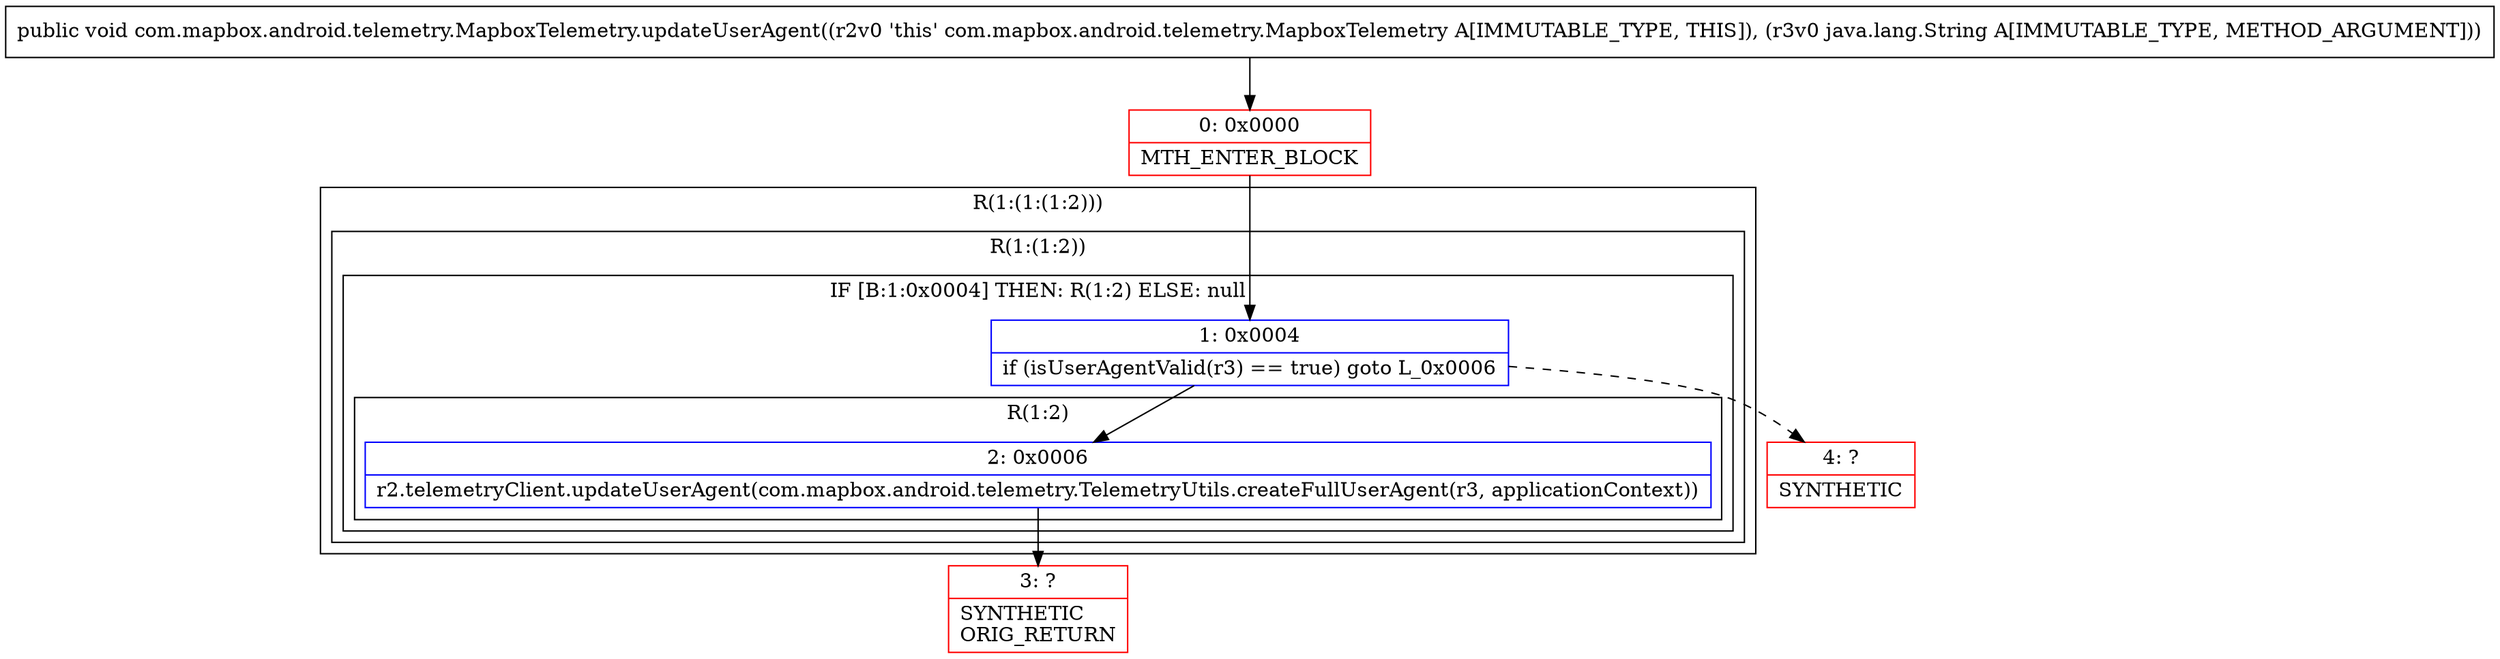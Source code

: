 digraph "CFG forcom.mapbox.android.telemetry.MapboxTelemetry.updateUserAgent(Ljava\/lang\/String;)V" {
subgraph cluster_Region_492554054 {
label = "R(1:(1:(1:2)))";
node [shape=record,color=blue];
subgraph cluster_Region_1912015698 {
label = "R(1:(1:2))";
node [shape=record,color=blue];
subgraph cluster_IfRegion_2071471544 {
label = "IF [B:1:0x0004] THEN: R(1:2) ELSE: null";
node [shape=record,color=blue];
Node_1 [shape=record,label="{1\:\ 0x0004|if (isUserAgentValid(r3) == true) goto L_0x0006\l}"];
subgraph cluster_Region_1462355164 {
label = "R(1:2)";
node [shape=record,color=blue];
Node_2 [shape=record,label="{2\:\ 0x0006|r2.telemetryClient.updateUserAgent(com.mapbox.android.telemetry.TelemetryUtils.createFullUserAgent(r3, applicationContext))\l}"];
}
}
}
}
Node_0 [shape=record,color=red,label="{0\:\ 0x0000|MTH_ENTER_BLOCK\l}"];
Node_3 [shape=record,color=red,label="{3\:\ ?|SYNTHETIC\lORIG_RETURN\l}"];
Node_4 [shape=record,color=red,label="{4\:\ ?|SYNTHETIC\l}"];
MethodNode[shape=record,label="{public void com.mapbox.android.telemetry.MapboxTelemetry.updateUserAgent((r2v0 'this' com.mapbox.android.telemetry.MapboxTelemetry A[IMMUTABLE_TYPE, THIS]), (r3v0 java.lang.String A[IMMUTABLE_TYPE, METHOD_ARGUMENT])) }"];
MethodNode -> Node_0;
Node_1 -> Node_2;
Node_1 -> Node_4[style=dashed];
Node_2 -> Node_3;
Node_0 -> Node_1;
}

